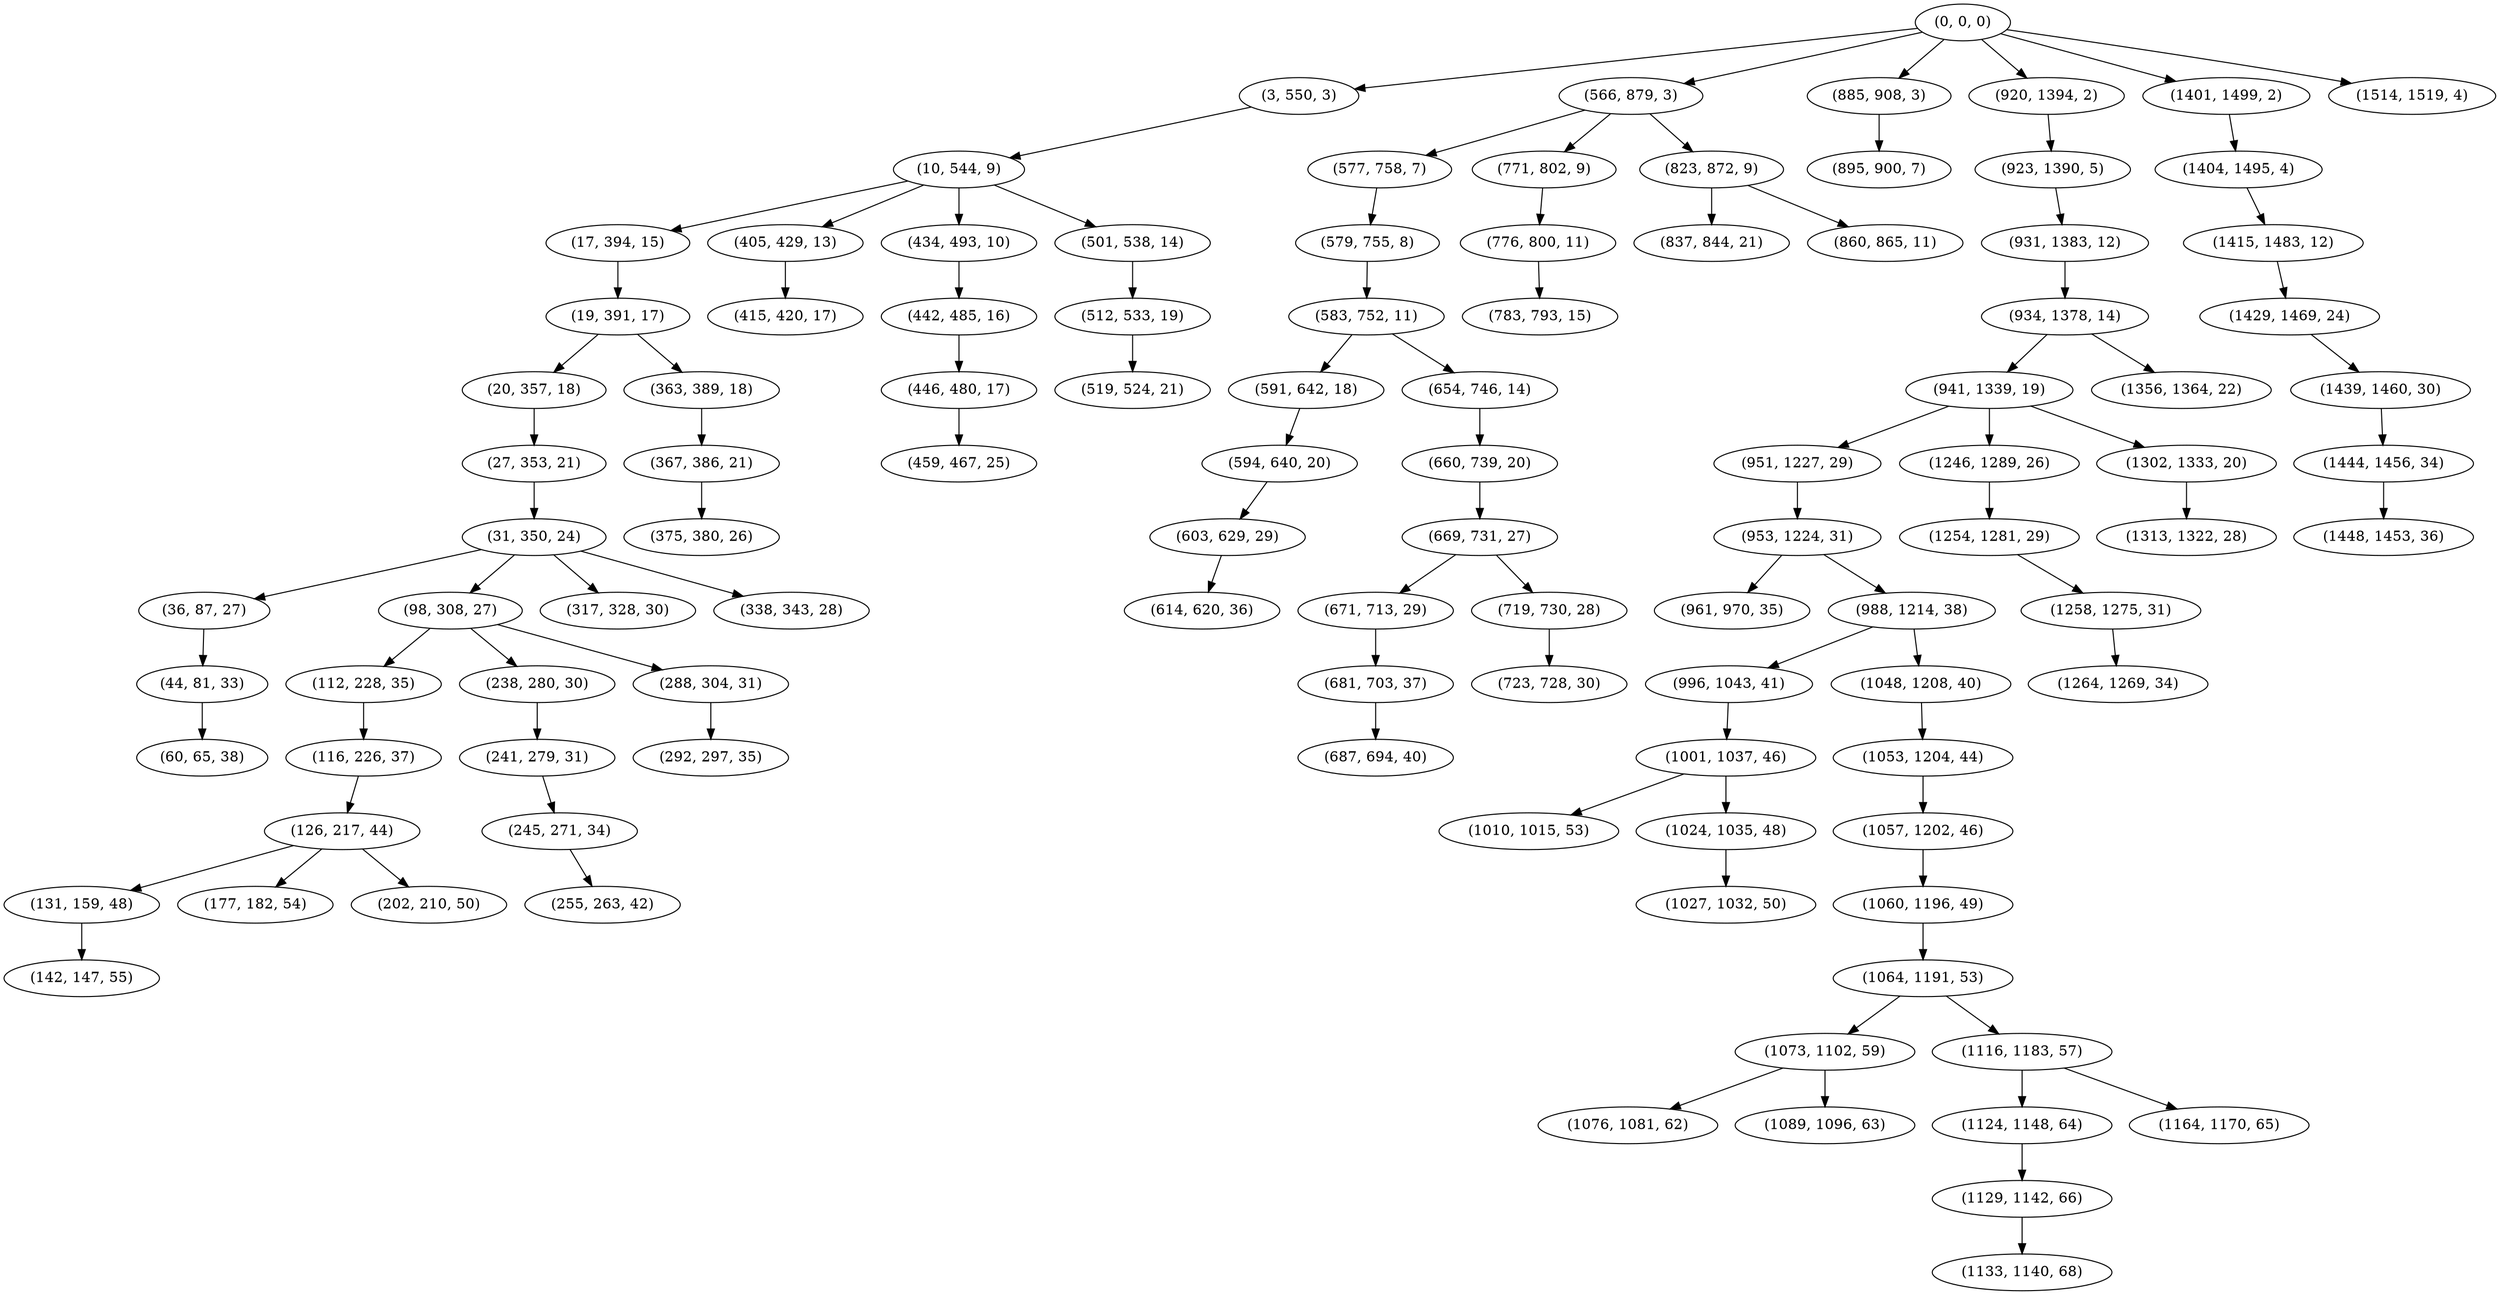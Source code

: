 digraph tree {
    "(0, 0, 0)";
    "(3, 550, 3)";
    "(10, 544, 9)";
    "(17, 394, 15)";
    "(19, 391, 17)";
    "(20, 357, 18)";
    "(27, 353, 21)";
    "(31, 350, 24)";
    "(36, 87, 27)";
    "(44, 81, 33)";
    "(60, 65, 38)";
    "(98, 308, 27)";
    "(112, 228, 35)";
    "(116, 226, 37)";
    "(126, 217, 44)";
    "(131, 159, 48)";
    "(142, 147, 55)";
    "(177, 182, 54)";
    "(202, 210, 50)";
    "(238, 280, 30)";
    "(241, 279, 31)";
    "(245, 271, 34)";
    "(255, 263, 42)";
    "(288, 304, 31)";
    "(292, 297, 35)";
    "(317, 328, 30)";
    "(338, 343, 28)";
    "(363, 389, 18)";
    "(367, 386, 21)";
    "(375, 380, 26)";
    "(405, 429, 13)";
    "(415, 420, 17)";
    "(434, 493, 10)";
    "(442, 485, 16)";
    "(446, 480, 17)";
    "(459, 467, 25)";
    "(501, 538, 14)";
    "(512, 533, 19)";
    "(519, 524, 21)";
    "(566, 879, 3)";
    "(577, 758, 7)";
    "(579, 755, 8)";
    "(583, 752, 11)";
    "(591, 642, 18)";
    "(594, 640, 20)";
    "(603, 629, 29)";
    "(614, 620, 36)";
    "(654, 746, 14)";
    "(660, 739, 20)";
    "(669, 731, 27)";
    "(671, 713, 29)";
    "(681, 703, 37)";
    "(687, 694, 40)";
    "(719, 730, 28)";
    "(723, 728, 30)";
    "(771, 802, 9)";
    "(776, 800, 11)";
    "(783, 793, 15)";
    "(823, 872, 9)";
    "(837, 844, 21)";
    "(860, 865, 11)";
    "(885, 908, 3)";
    "(895, 900, 7)";
    "(920, 1394, 2)";
    "(923, 1390, 5)";
    "(931, 1383, 12)";
    "(934, 1378, 14)";
    "(941, 1339, 19)";
    "(951, 1227, 29)";
    "(953, 1224, 31)";
    "(961, 970, 35)";
    "(988, 1214, 38)";
    "(996, 1043, 41)";
    "(1001, 1037, 46)";
    "(1010, 1015, 53)";
    "(1024, 1035, 48)";
    "(1027, 1032, 50)";
    "(1048, 1208, 40)";
    "(1053, 1204, 44)";
    "(1057, 1202, 46)";
    "(1060, 1196, 49)";
    "(1064, 1191, 53)";
    "(1073, 1102, 59)";
    "(1076, 1081, 62)";
    "(1089, 1096, 63)";
    "(1116, 1183, 57)";
    "(1124, 1148, 64)";
    "(1129, 1142, 66)";
    "(1133, 1140, 68)";
    "(1164, 1170, 65)";
    "(1246, 1289, 26)";
    "(1254, 1281, 29)";
    "(1258, 1275, 31)";
    "(1264, 1269, 34)";
    "(1302, 1333, 20)";
    "(1313, 1322, 28)";
    "(1356, 1364, 22)";
    "(1401, 1499, 2)";
    "(1404, 1495, 4)";
    "(1415, 1483, 12)";
    "(1429, 1469, 24)";
    "(1439, 1460, 30)";
    "(1444, 1456, 34)";
    "(1448, 1453, 36)";
    "(1514, 1519, 4)";
    "(0, 0, 0)" -> "(3, 550, 3)";
    "(0, 0, 0)" -> "(566, 879, 3)";
    "(0, 0, 0)" -> "(885, 908, 3)";
    "(0, 0, 0)" -> "(920, 1394, 2)";
    "(0, 0, 0)" -> "(1401, 1499, 2)";
    "(0, 0, 0)" -> "(1514, 1519, 4)";
    "(3, 550, 3)" -> "(10, 544, 9)";
    "(10, 544, 9)" -> "(17, 394, 15)";
    "(10, 544, 9)" -> "(405, 429, 13)";
    "(10, 544, 9)" -> "(434, 493, 10)";
    "(10, 544, 9)" -> "(501, 538, 14)";
    "(17, 394, 15)" -> "(19, 391, 17)";
    "(19, 391, 17)" -> "(20, 357, 18)";
    "(19, 391, 17)" -> "(363, 389, 18)";
    "(20, 357, 18)" -> "(27, 353, 21)";
    "(27, 353, 21)" -> "(31, 350, 24)";
    "(31, 350, 24)" -> "(36, 87, 27)";
    "(31, 350, 24)" -> "(98, 308, 27)";
    "(31, 350, 24)" -> "(317, 328, 30)";
    "(31, 350, 24)" -> "(338, 343, 28)";
    "(36, 87, 27)" -> "(44, 81, 33)";
    "(44, 81, 33)" -> "(60, 65, 38)";
    "(98, 308, 27)" -> "(112, 228, 35)";
    "(98, 308, 27)" -> "(238, 280, 30)";
    "(98, 308, 27)" -> "(288, 304, 31)";
    "(112, 228, 35)" -> "(116, 226, 37)";
    "(116, 226, 37)" -> "(126, 217, 44)";
    "(126, 217, 44)" -> "(131, 159, 48)";
    "(126, 217, 44)" -> "(177, 182, 54)";
    "(126, 217, 44)" -> "(202, 210, 50)";
    "(131, 159, 48)" -> "(142, 147, 55)";
    "(238, 280, 30)" -> "(241, 279, 31)";
    "(241, 279, 31)" -> "(245, 271, 34)";
    "(245, 271, 34)" -> "(255, 263, 42)";
    "(288, 304, 31)" -> "(292, 297, 35)";
    "(363, 389, 18)" -> "(367, 386, 21)";
    "(367, 386, 21)" -> "(375, 380, 26)";
    "(405, 429, 13)" -> "(415, 420, 17)";
    "(434, 493, 10)" -> "(442, 485, 16)";
    "(442, 485, 16)" -> "(446, 480, 17)";
    "(446, 480, 17)" -> "(459, 467, 25)";
    "(501, 538, 14)" -> "(512, 533, 19)";
    "(512, 533, 19)" -> "(519, 524, 21)";
    "(566, 879, 3)" -> "(577, 758, 7)";
    "(566, 879, 3)" -> "(771, 802, 9)";
    "(566, 879, 3)" -> "(823, 872, 9)";
    "(577, 758, 7)" -> "(579, 755, 8)";
    "(579, 755, 8)" -> "(583, 752, 11)";
    "(583, 752, 11)" -> "(591, 642, 18)";
    "(583, 752, 11)" -> "(654, 746, 14)";
    "(591, 642, 18)" -> "(594, 640, 20)";
    "(594, 640, 20)" -> "(603, 629, 29)";
    "(603, 629, 29)" -> "(614, 620, 36)";
    "(654, 746, 14)" -> "(660, 739, 20)";
    "(660, 739, 20)" -> "(669, 731, 27)";
    "(669, 731, 27)" -> "(671, 713, 29)";
    "(669, 731, 27)" -> "(719, 730, 28)";
    "(671, 713, 29)" -> "(681, 703, 37)";
    "(681, 703, 37)" -> "(687, 694, 40)";
    "(719, 730, 28)" -> "(723, 728, 30)";
    "(771, 802, 9)" -> "(776, 800, 11)";
    "(776, 800, 11)" -> "(783, 793, 15)";
    "(823, 872, 9)" -> "(837, 844, 21)";
    "(823, 872, 9)" -> "(860, 865, 11)";
    "(885, 908, 3)" -> "(895, 900, 7)";
    "(920, 1394, 2)" -> "(923, 1390, 5)";
    "(923, 1390, 5)" -> "(931, 1383, 12)";
    "(931, 1383, 12)" -> "(934, 1378, 14)";
    "(934, 1378, 14)" -> "(941, 1339, 19)";
    "(934, 1378, 14)" -> "(1356, 1364, 22)";
    "(941, 1339, 19)" -> "(951, 1227, 29)";
    "(941, 1339, 19)" -> "(1246, 1289, 26)";
    "(941, 1339, 19)" -> "(1302, 1333, 20)";
    "(951, 1227, 29)" -> "(953, 1224, 31)";
    "(953, 1224, 31)" -> "(961, 970, 35)";
    "(953, 1224, 31)" -> "(988, 1214, 38)";
    "(988, 1214, 38)" -> "(996, 1043, 41)";
    "(988, 1214, 38)" -> "(1048, 1208, 40)";
    "(996, 1043, 41)" -> "(1001, 1037, 46)";
    "(1001, 1037, 46)" -> "(1010, 1015, 53)";
    "(1001, 1037, 46)" -> "(1024, 1035, 48)";
    "(1024, 1035, 48)" -> "(1027, 1032, 50)";
    "(1048, 1208, 40)" -> "(1053, 1204, 44)";
    "(1053, 1204, 44)" -> "(1057, 1202, 46)";
    "(1057, 1202, 46)" -> "(1060, 1196, 49)";
    "(1060, 1196, 49)" -> "(1064, 1191, 53)";
    "(1064, 1191, 53)" -> "(1073, 1102, 59)";
    "(1064, 1191, 53)" -> "(1116, 1183, 57)";
    "(1073, 1102, 59)" -> "(1076, 1081, 62)";
    "(1073, 1102, 59)" -> "(1089, 1096, 63)";
    "(1116, 1183, 57)" -> "(1124, 1148, 64)";
    "(1116, 1183, 57)" -> "(1164, 1170, 65)";
    "(1124, 1148, 64)" -> "(1129, 1142, 66)";
    "(1129, 1142, 66)" -> "(1133, 1140, 68)";
    "(1246, 1289, 26)" -> "(1254, 1281, 29)";
    "(1254, 1281, 29)" -> "(1258, 1275, 31)";
    "(1258, 1275, 31)" -> "(1264, 1269, 34)";
    "(1302, 1333, 20)" -> "(1313, 1322, 28)";
    "(1401, 1499, 2)" -> "(1404, 1495, 4)";
    "(1404, 1495, 4)" -> "(1415, 1483, 12)";
    "(1415, 1483, 12)" -> "(1429, 1469, 24)";
    "(1429, 1469, 24)" -> "(1439, 1460, 30)";
    "(1439, 1460, 30)" -> "(1444, 1456, 34)";
    "(1444, 1456, 34)" -> "(1448, 1453, 36)";
}
